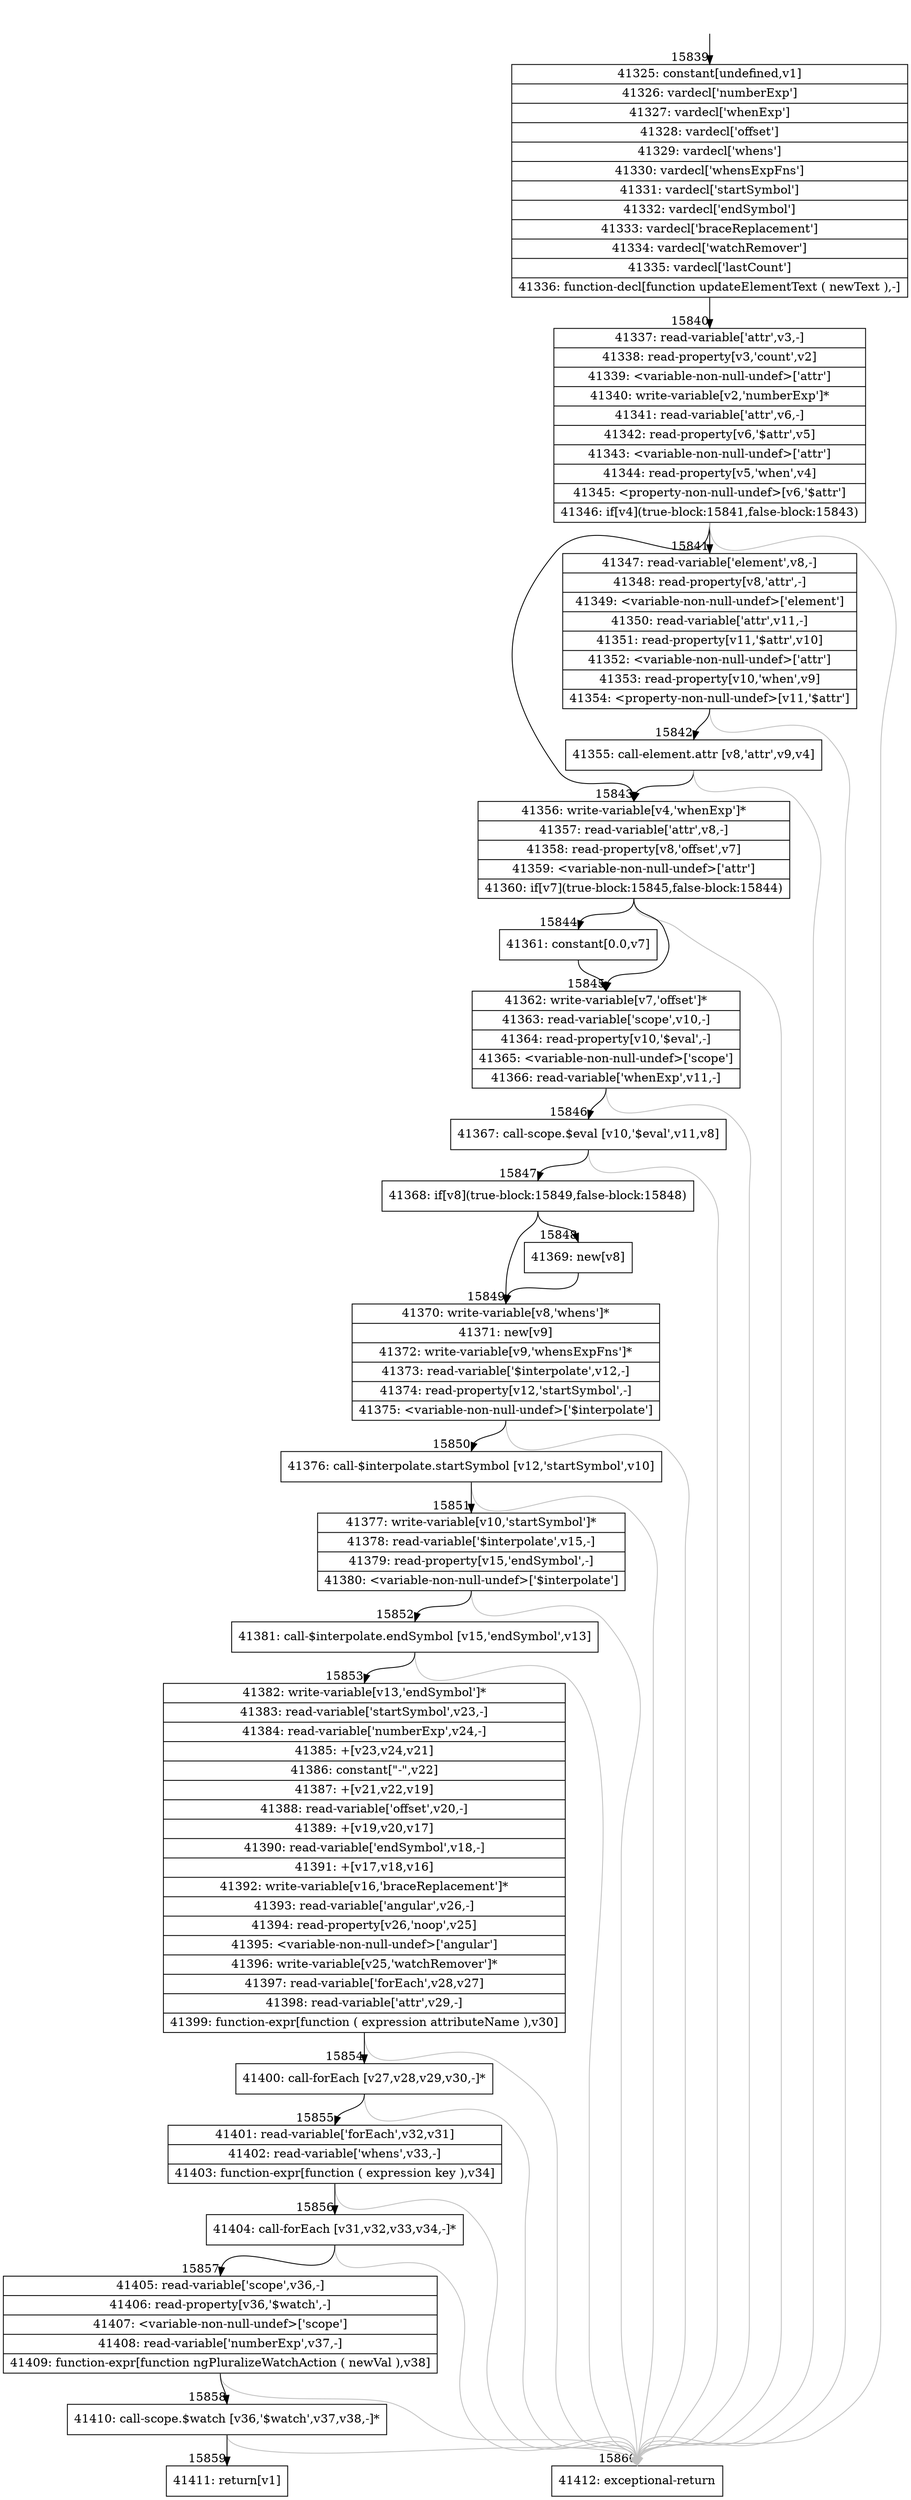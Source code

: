 digraph {
rankdir="TD"
BB_entry1267[shape=none,label=""];
BB_entry1267 -> BB15839 [tailport=s, headport=n, headlabel="    15839"]
BB15839 [shape=record label="{41325: constant[undefined,v1]|41326: vardecl['numberExp']|41327: vardecl['whenExp']|41328: vardecl['offset']|41329: vardecl['whens']|41330: vardecl['whensExpFns']|41331: vardecl['startSymbol']|41332: vardecl['endSymbol']|41333: vardecl['braceReplacement']|41334: vardecl['watchRemover']|41335: vardecl['lastCount']|41336: function-decl[function updateElementText ( newText ),-]}" ] 
BB15839 -> BB15840 [tailport=s, headport=n, headlabel="      15840"]
BB15840 [shape=record label="{41337: read-variable['attr',v3,-]|41338: read-property[v3,'count',v2]|41339: \<variable-non-null-undef\>['attr']|41340: write-variable[v2,'numberExp']*|41341: read-variable['attr',v6,-]|41342: read-property[v6,'$attr',v5]|41343: \<variable-non-null-undef\>['attr']|41344: read-property[v5,'when',v4]|41345: \<property-non-null-undef\>[v6,'$attr']|41346: if[v4](true-block:15841,false-block:15843)}" ] 
BB15840 -> BB15843 [tailport=s, headport=n, headlabel="      15843"]
BB15840 -> BB15841 [tailport=s, headport=n, headlabel="      15841"]
BB15840 -> BB15860 [tailport=s, headport=n, color=gray, headlabel="      15860"]
BB15841 [shape=record label="{41347: read-variable['element',v8,-]|41348: read-property[v8,'attr',-]|41349: \<variable-non-null-undef\>['element']|41350: read-variable['attr',v11,-]|41351: read-property[v11,'$attr',v10]|41352: \<variable-non-null-undef\>['attr']|41353: read-property[v10,'when',v9]|41354: \<property-non-null-undef\>[v11,'$attr']}" ] 
BB15841 -> BB15842 [tailport=s, headport=n, headlabel="      15842"]
BB15841 -> BB15860 [tailport=s, headport=n, color=gray]
BB15842 [shape=record label="{41355: call-element.attr [v8,'attr',v9,v4]}" ] 
BB15842 -> BB15843 [tailport=s, headport=n]
BB15842 -> BB15860 [tailport=s, headport=n, color=gray]
BB15843 [shape=record label="{41356: write-variable[v4,'whenExp']*|41357: read-variable['attr',v8,-]|41358: read-property[v8,'offset',v7]|41359: \<variable-non-null-undef\>['attr']|41360: if[v7](true-block:15845,false-block:15844)}" ] 
BB15843 -> BB15845 [tailport=s, headport=n, headlabel="      15845"]
BB15843 -> BB15844 [tailport=s, headport=n, headlabel="      15844"]
BB15843 -> BB15860 [tailport=s, headport=n, color=gray]
BB15844 [shape=record label="{41361: constant[0.0,v7]}" ] 
BB15844 -> BB15845 [tailport=s, headport=n]
BB15845 [shape=record label="{41362: write-variable[v7,'offset']*|41363: read-variable['scope',v10,-]|41364: read-property[v10,'$eval',-]|41365: \<variable-non-null-undef\>['scope']|41366: read-variable['whenExp',v11,-]}" ] 
BB15845 -> BB15846 [tailport=s, headport=n, headlabel="      15846"]
BB15845 -> BB15860 [tailport=s, headport=n, color=gray]
BB15846 [shape=record label="{41367: call-scope.$eval [v10,'$eval',v11,v8]}" ] 
BB15846 -> BB15847 [tailport=s, headport=n, headlabel="      15847"]
BB15846 -> BB15860 [tailport=s, headport=n, color=gray]
BB15847 [shape=record label="{41368: if[v8](true-block:15849,false-block:15848)}" ] 
BB15847 -> BB15849 [tailport=s, headport=n, headlabel="      15849"]
BB15847 -> BB15848 [tailport=s, headport=n, headlabel="      15848"]
BB15848 [shape=record label="{41369: new[v8]}" ] 
BB15848 -> BB15849 [tailport=s, headport=n]
BB15849 [shape=record label="{41370: write-variable[v8,'whens']*|41371: new[v9]|41372: write-variable[v9,'whensExpFns']*|41373: read-variable['$interpolate',v12,-]|41374: read-property[v12,'startSymbol',-]|41375: \<variable-non-null-undef\>['$interpolate']}" ] 
BB15849 -> BB15850 [tailport=s, headport=n, headlabel="      15850"]
BB15849 -> BB15860 [tailport=s, headport=n, color=gray]
BB15850 [shape=record label="{41376: call-$interpolate.startSymbol [v12,'startSymbol',v10]}" ] 
BB15850 -> BB15851 [tailport=s, headport=n, headlabel="      15851"]
BB15850 -> BB15860 [tailport=s, headport=n, color=gray]
BB15851 [shape=record label="{41377: write-variable[v10,'startSymbol']*|41378: read-variable['$interpolate',v15,-]|41379: read-property[v15,'endSymbol',-]|41380: \<variable-non-null-undef\>['$interpolate']}" ] 
BB15851 -> BB15852 [tailport=s, headport=n, headlabel="      15852"]
BB15851 -> BB15860 [tailport=s, headport=n, color=gray]
BB15852 [shape=record label="{41381: call-$interpolate.endSymbol [v15,'endSymbol',v13]}" ] 
BB15852 -> BB15853 [tailport=s, headport=n, headlabel="      15853"]
BB15852 -> BB15860 [tailport=s, headport=n, color=gray]
BB15853 [shape=record label="{41382: write-variable[v13,'endSymbol']*|41383: read-variable['startSymbol',v23,-]|41384: read-variable['numberExp',v24,-]|41385: +[v23,v24,v21]|41386: constant[\"-\",v22]|41387: +[v21,v22,v19]|41388: read-variable['offset',v20,-]|41389: +[v19,v20,v17]|41390: read-variable['endSymbol',v18,-]|41391: +[v17,v18,v16]|41392: write-variable[v16,'braceReplacement']*|41393: read-variable['angular',v26,-]|41394: read-property[v26,'noop',v25]|41395: \<variable-non-null-undef\>['angular']|41396: write-variable[v25,'watchRemover']*|41397: read-variable['forEach',v28,v27]|41398: read-variable['attr',v29,-]|41399: function-expr[function ( expression attributeName ),v30]}" ] 
BB15853 -> BB15854 [tailport=s, headport=n, headlabel="      15854"]
BB15853 -> BB15860 [tailport=s, headport=n, color=gray]
BB15854 [shape=record label="{41400: call-forEach [v27,v28,v29,v30,-]*}" ] 
BB15854 -> BB15855 [tailport=s, headport=n, headlabel="      15855"]
BB15854 -> BB15860 [tailport=s, headport=n, color=gray]
BB15855 [shape=record label="{41401: read-variable['forEach',v32,v31]|41402: read-variable['whens',v33,-]|41403: function-expr[function ( expression key ),v34]}" ] 
BB15855 -> BB15856 [tailport=s, headport=n, headlabel="      15856"]
BB15855 -> BB15860 [tailport=s, headport=n, color=gray]
BB15856 [shape=record label="{41404: call-forEach [v31,v32,v33,v34,-]*}" ] 
BB15856 -> BB15857 [tailport=s, headport=n, headlabel="      15857"]
BB15856 -> BB15860 [tailport=s, headport=n, color=gray]
BB15857 [shape=record label="{41405: read-variable['scope',v36,-]|41406: read-property[v36,'$watch',-]|41407: \<variable-non-null-undef\>['scope']|41408: read-variable['numberExp',v37,-]|41409: function-expr[function ngPluralizeWatchAction ( newVal ),v38]}" ] 
BB15857 -> BB15858 [tailport=s, headport=n, headlabel="      15858"]
BB15857 -> BB15860 [tailport=s, headport=n, color=gray]
BB15858 [shape=record label="{41410: call-scope.$watch [v36,'$watch',v37,v38,-]*}" ] 
BB15858 -> BB15859 [tailport=s, headport=n, headlabel="      15859"]
BB15858 -> BB15860 [tailport=s, headport=n, color=gray]
BB15859 [shape=record label="{41411: return[v1]}" ] 
BB15860 [shape=record label="{41412: exceptional-return}" ] 
//#$~ 26685
}
